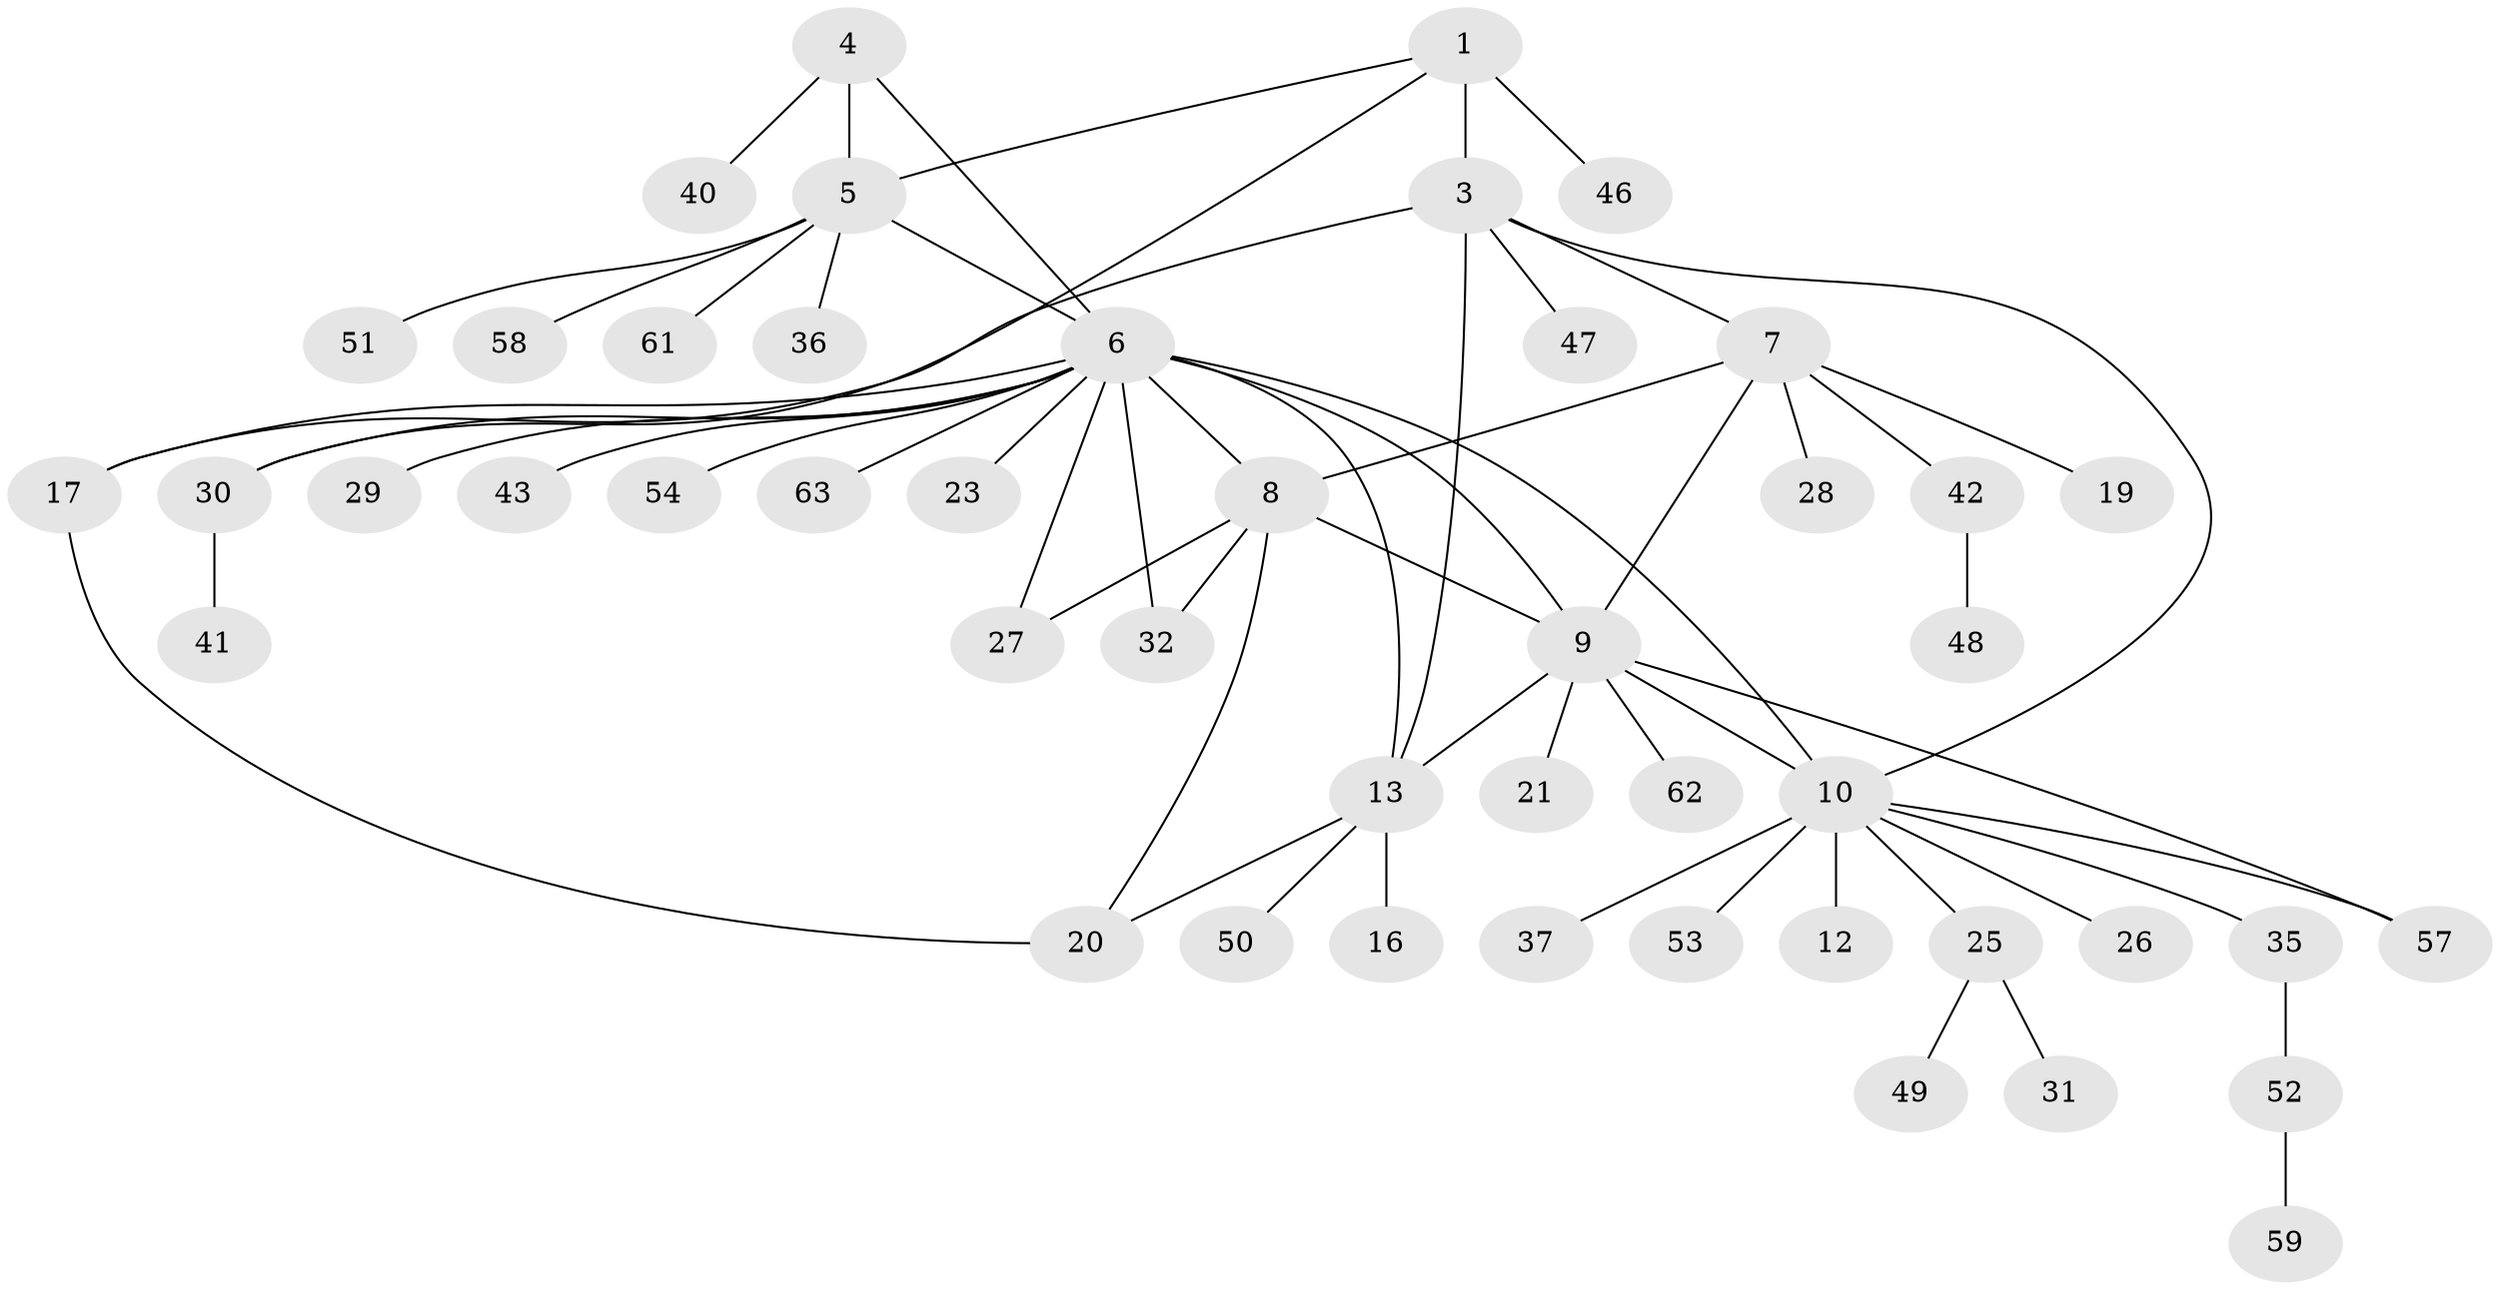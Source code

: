 // Generated by graph-tools (version 1.1) at 2025/24/03/03/25 07:24:10]
// undirected, 47 vertices, 61 edges
graph export_dot {
graph [start="1"]
  node [color=gray90,style=filled];
  1 [super="+2"];
  3 [super="+24"];
  4;
  5 [super="+22"];
  6 [super="+15"];
  7 [super="+18"];
  8;
  9 [super="+44"];
  10 [super="+11"];
  12;
  13 [super="+14"];
  16;
  17;
  19 [super="+39"];
  20 [super="+33"];
  21;
  23;
  25 [super="+56"];
  26;
  27;
  28;
  29;
  30 [super="+38"];
  31;
  32 [super="+34"];
  35;
  36;
  37 [super="+55"];
  40 [super="+45"];
  41;
  42;
  43;
  46;
  47;
  48;
  49;
  50;
  51;
  52 [super="+60"];
  53;
  54;
  57;
  58;
  59;
  61;
  62;
  63;
  1 -- 3 [weight=2];
  1 -- 5;
  1 -- 46;
  1 -- 30;
  3 -- 7;
  3 -- 10;
  3 -- 17;
  3 -- 47;
  3 -- 13;
  4 -- 5;
  4 -- 6;
  4 -- 40;
  5 -- 6 [weight=2];
  5 -- 58;
  5 -- 51;
  5 -- 36;
  5 -- 61;
  6 -- 9;
  6 -- 10 [weight=2];
  6 -- 23;
  6 -- 54;
  6 -- 63;
  6 -- 8;
  6 -- 43;
  6 -- 13 [weight=2];
  6 -- 17;
  6 -- 27;
  6 -- 29;
  6 -- 30;
  6 -- 32;
  7 -- 8;
  7 -- 9;
  7 -- 19;
  7 -- 28;
  7 -- 42;
  8 -- 9;
  8 -- 20;
  8 -- 27;
  8 -- 32;
  9 -- 10;
  9 -- 21;
  9 -- 57;
  9 -- 62;
  9 -- 13;
  10 -- 12 [weight=2];
  10 -- 26;
  10 -- 35;
  10 -- 37;
  10 -- 57;
  10 -- 25;
  10 -- 53;
  13 -- 20;
  13 -- 16;
  13 -- 50;
  17 -- 20;
  25 -- 31;
  25 -- 49;
  30 -- 41;
  35 -- 52;
  42 -- 48;
  52 -- 59;
}
